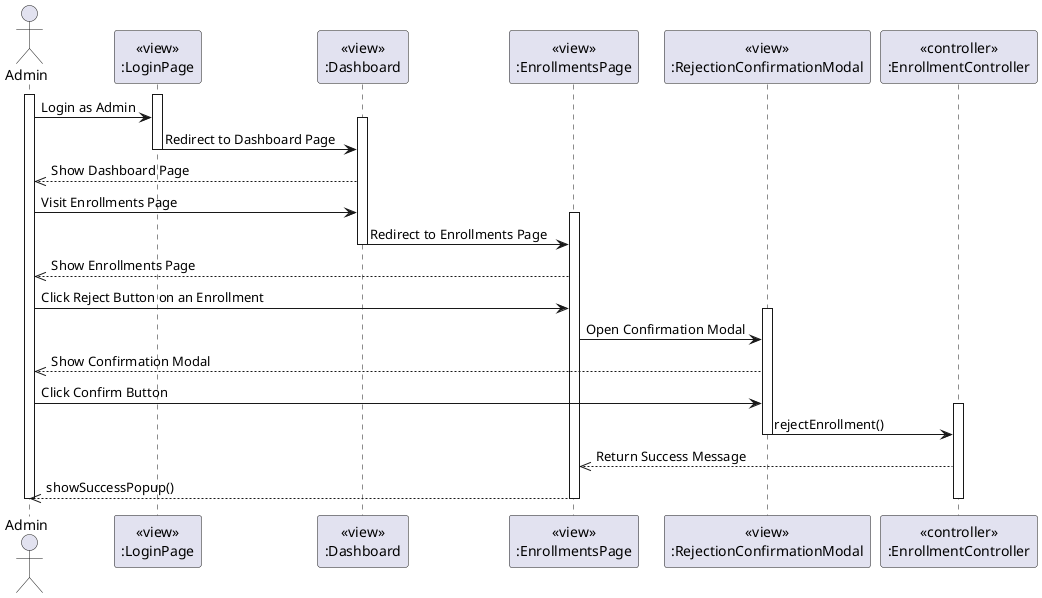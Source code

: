 @startuml Reject Enrollment
actor Admin
participant LoginPageView [
  <<view>>
  :LoginPage
]

participant DashboardView [
  <<view>>
  :Dashboard
]

participant EnrollmentsView [
  <<view>>
  :EnrollmentsPage
]

participant RejectionConfirmationModalView [
  <<view>>
  :RejectionConfirmationModal
]

participant EnrollmentController [
  <<controller>>
  :EnrollmentController
]

activate Admin
activate LoginPageView
Admin -> LoginPageView: Login as Admin
activate DashboardView
LoginPageView -> DashboardView: Redirect to Dashboard Page
deactivate LoginPageView

DashboardView -->> Admin: Show Dashboard Page

Admin -> DashboardView: Visit Enrollments Page
activate EnrollmentsView
DashboardView -> EnrollmentsView: Redirect to Enrollments Page
deactivate DashboardView

EnrollmentsView -->> Admin: Show Enrollments Page

Admin -> EnrollmentsView: Click Reject Button on an Enrollment

activate RejectionConfirmationModalView
EnrollmentsView -> RejectionConfirmationModalView: Open Confirmation Modal
RejectionConfirmationModalView -->> Admin: Show Confirmation Modal

Admin -> RejectionConfirmationModalView: Click Confirm Button

activate EnrollmentController
RejectionConfirmationModalView -> EnrollmentController: rejectEnrollment()
deactivate RejectionConfirmationModalView
EnrollmentController -->> EnrollmentsView: Return Success Message
EnrollmentsView -->> Admin: showSuccessPopup()
deactivate EnrollmentController

deactivate Admin
deactivate EnrollmentsView
@enduml
